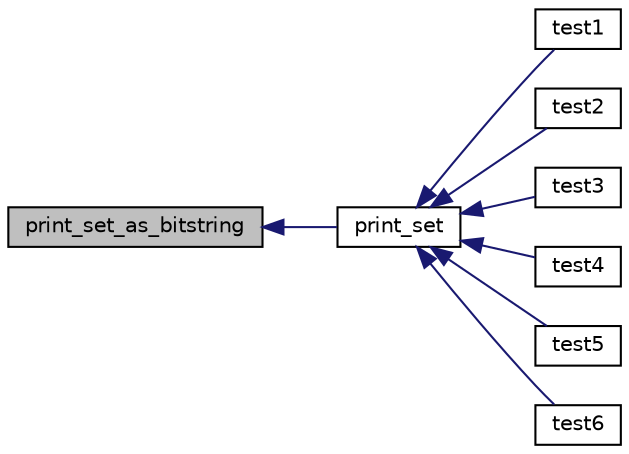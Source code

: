 digraph "print_set_as_bitstring"
{
  edge [fontname="Helvetica",fontsize="10",labelfontname="Helvetica",labelfontsize="10"];
  node [fontname="Helvetica",fontsize="10",shape=record];
  rankdir="LR";
  Node58 [label="print_set_as_bitstring",height=0.2,width=0.4,color="black", fillcolor="grey75", style="filled", fontcolor="black"];
  Node58 -> Node59 [dir="back",color="midnightblue",fontsize="10",style="solid",fontname="Helvetica"];
  Node59 [label="print_set",height=0.2,width=0.4,color="black", fillcolor="white", style="filled",URL="$de/ded/test2_8_c.html#a237e0c079f87580d6f54bcb35465dec0"];
  Node59 -> Node60 [dir="back",color="midnightblue",fontsize="10",style="solid",fontname="Helvetica"];
  Node60 [label="test1",height=0.2,width=0.4,color="black", fillcolor="white", style="filled",URL="$de/ded/test2_8_c.html#a1440a7779ac56f47a3f355ce4a8c7da0"];
  Node59 -> Node61 [dir="back",color="midnightblue",fontsize="10",style="solid",fontname="Helvetica"];
  Node61 [label="test2",height=0.2,width=0.4,color="black", fillcolor="white", style="filled",URL="$de/ded/test2_8_c.html#a0283886819c7c140a023582b7269e2d0"];
  Node59 -> Node62 [dir="back",color="midnightblue",fontsize="10",style="solid",fontname="Helvetica"];
  Node62 [label="test3",height=0.2,width=0.4,color="black", fillcolor="white", style="filled",URL="$de/ded/test2_8_c.html#a6d0455dd5c30adda100e95f0423c786e"];
  Node59 -> Node63 [dir="back",color="midnightblue",fontsize="10",style="solid",fontname="Helvetica"];
  Node63 [label="test4",height=0.2,width=0.4,color="black", fillcolor="white", style="filled",URL="$de/ded/test2_8_c.html#a327d8cef466a7560ead5eb3995c0cbae"];
  Node59 -> Node64 [dir="back",color="midnightblue",fontsize="10",style="solid",fontname="Helvetica"];
  Node64 [label="test5",height=0.2,width=0.4,color="black", fillcolor="white", style="filled",URL="$de/ded/test2_8_c.html#a8e1be3038bbc558f32a409f076126c33"];
  Node59 -> Node65 [dir="back",color="midnightblue",fontsize="10",style="solid",fontname="Helvetica"];
  Node65 [label="test6",height=0.2,width=0.4,color="black", fillcolor="white", style="filled",URL="$de/ded/test2_8_c.html#a9725331980ffa46dc478f6728c4e57ce"];
}
